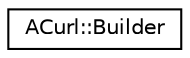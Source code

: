 digraph "Graphical Class Hierarchy"
{
 // LATEX_PDF_SIZE
  edge [fontname="Helvetica",fontsize="10",labelfontname="Helvetica",labelfontsize="10"];
  node [fontname="Helvetica",fontsize="10",shape=record];
  rankdir="LR";
  Node0 [label="ACurl::Builder",height=0.2,width=0.4,color="black", fillcolor="white", style="filled",URL="$classACurl_1_1Builder.html",tooltip=" "];
}
